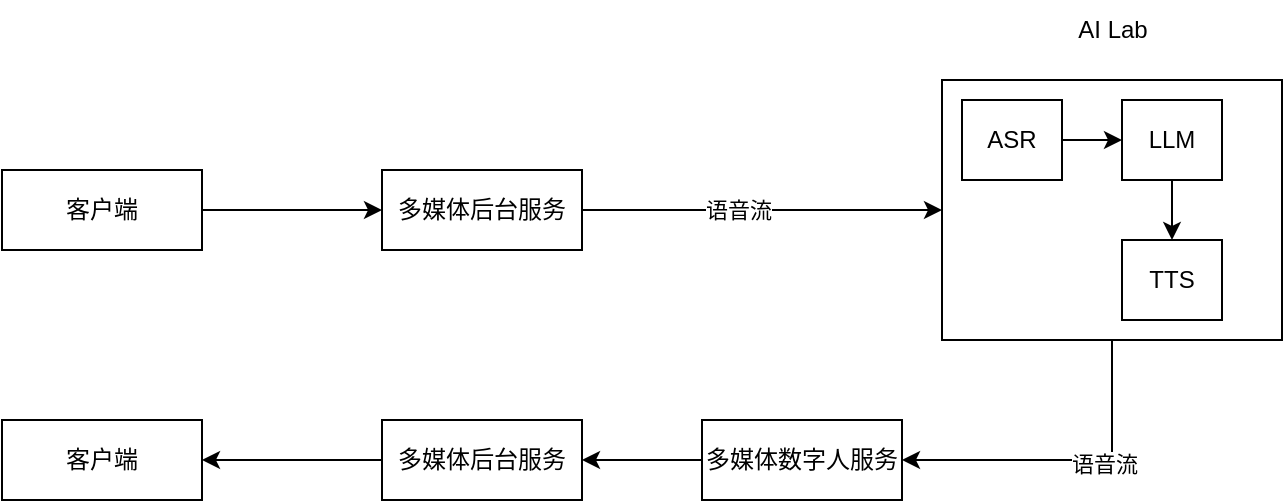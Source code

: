 <mxfile version="26.0.4">
  <diagram name="第 1 页" id="c_siNZMOSKpCSEQW-mFb">
    <mxGraphModel dx="916" dy="615" grid="1" gridSize="10" guides="1" tooltips="1" connect="1" arrows="1" fold="1" page="1" pageScale="1" pageWidth="827" pageHeight="1169" math="0" shadow="0">
      <root>
        <mxCell id="0" />
        <mxCell id="1" parent="0" />
        <mxCell id="l5cv7P-VvEzEoRlfT6sX-6" style="edgeStyle=orthogonalEdgeStyle;rounded=0;orthogonalLoop=1;jettySize=auto;html=1;entryX=0;entryY=0.5;entryDx=0;entryDy=0;" edge="1" parent="1" source="l5cv7P-VvEzEoRlfT6sX-1" target="l5cv7P-VvEzEoRlfT6sX-2">
          <mxGeometry relative="1" as="geometry" />
        </mxCell>
        <mxCell id="l5cv7P-VvEzEoRlfT6sX-1" value="客户端" style="rounded=0;whiteSpace=wrap;html=1;" vertex="1" parent="1">
          <mxGeometry x="100" y="215" width="100" height="40" as="geometry" />
        </mxCell>
        <mxCell id="l5cv7P-VvEzEoRlfT6sX-17" style="edgeStyle=orthogonalEdgeStyle;rounded=0;orthogonalLoop=1;jettySize=auto;html=1;entryX=0;entryY=0.5;entryDx=0;entryDy=0;" edge="1" parent="1" source="l5cv7P-VvEzEoRlfT6sX-2" target="l5cv7P-VvEzEoRlfT6sX-7">
          <mxGeometry relative="1" as="geometry" />
        </mxCell>
        <mxCell id="l5cv7P-VvEzEoRlfT6sX-18" value="语音流" style="edgeLabel;html=1;align=center;verticalAlign=middle;resizable=0;points=[];" vertex="1" connectable="0" parent="l5cv7P-VvEzEoRlfT6sX-17">
          <mxGeometry x="-0.141" relative="1" as="geometry">
            <mxPoint as="offset" />
          </mxGeometry>
        </mxCell>
        <mxCell id="l5cv7P-VvEzEoRlfT6sX-2" value="多媒体后台服务" style="rounded=0;whiteSpace=wrap;html=1;" vertex="1" parent="1">
          <mxGeometry x="290" y="215" width="100" height="40" as="geometry" />
        </mxCell>
        <mxCell id="l5cv7P-VvEzEoRlfT6sX-3" value="客户端" style="rounded=0;whiteSpace=wrap;html=1;" vertex="1" parent="1">
          <mxGeometry x="100" y="340" width="100" height="40" as="geometry" />
        </mxCell>
        <mxCell id="l5cv7P-VvEzEoRlfT6sX-16" value="" style="edgeStyle=orthogonalEdgeStyle;rounded=0;orthogonalLoop=1;jettySize=auto;html=1;" edge="1" parent="1" source="l5cv7P-VvEzEoRlfT6sX-4" target="l5cv7P-VvEzEoRlfT6sX-3">
          <mxGeometry relative="1" as="geometry" />
        </mxCell>
        <mxCell id="l5cv7P-VvEzEoRlfT6sX-4" value="多媒体后台服务" style="rounded=0;whiteSpace=wrap;html=1;" vertex="1" parent="1">
          <mxGeometry x="290" y="340" width="100" height="40" as="geometry" />
        </mxCell>
        <mxCell id="l5cv7P-VvEzEoRlfT6sX-15" value="" style="edgeStyle=orthogonalEdgeStyle;rounded=0;orthogonalLoop=1;jettySize=auto;html=1;" edge="1" parent="1" source="l5cv7P-VvEzEoRlfT6sX-5" target="l5cv7P-VvEzEoRlfT6sX-4">
          <mxGeometry relative="1" as="geometry" />
        </mxCell>
        <mxCell id="l5cv7P-VvEzEoRlfT6sX-5" value="多媒体数字人服务" style="rounded=0;whiteSpace=wrap;html=1;" vertex="1" parent="1">
          <mxGeometry x="450" y="340" width="100" height="40" as="geometry" />
        </mxCell>
        <mxCell id="l5cv7P-VvEzEoRlfT6sX-14" style="edgeStyle=orthogonalEdgeStyle;rounded=0;orthogonalLoop=1;jettySize=auto;html=1;exitX=0.5;exitY=1;exitDx=0;exitDy=0;entryX=1;entryY=0.5;entryDx=0;entryDy=0;" edge="1" parent="1" source="l5cv7P-VvEzEoRlfT6sX-7" target="l5cv7P-VvEzEoRlfT6sX-5">
          <mxGeometry relative="1" as="geometry" />
        </mxCell>
        <mxCell id="l5cv7P-VvEzEoRlfT6sX-19" value="语音流" style="edgeLabel;html=1;align=center;verticalAlign=middle;resizable=0;points=[];" vertex="1" connectable="0" parent="l5cv7P-VvEzEoRlfT6sX-14">
          <mxGeometry x="-0.224" y="2" relative="1" as="geometry">
            <mxPoint as="offset" />
          </mxGeometry>
        </mxCell>
        <mxCell id="l5cv7P-VvEzEoRlfT6sX-7" value="" style="rounded=0;whiteSpace=wrap;html=1;" vertex="1" parent="1">
          <mxGeometry x="570" y="170" width="170" height="130" as="geometry" />
        </mxCell>
        <mxCell id="l5cv7P-VvEzEoRlfT6sX-8" value="AI Lab" style="text;html=1;align=center;verticalAlign=middle;resizable=0;points=[];autosize=1;strokeColor=none;fillColor=none;" vertex="1" parent="1">
          <mxGeometry x="625" y="130" width="60" height="30" as="geometry" />
        </mxCell>
        <mxCell id="l5cv7P-VvEzEoRlfT6sX-12" style="edgeStyle=orthogonalEdgeStyle;rounded=0;orthogonalLoop=1;jettySize=auto;html=1;exitX=1;exitY=0.5;exitDx=0;exitDy=0;entryX=0;entryY=0.5;entryDx=0;entryDy=0;" edge="1" parent="1" source="l5cv7P-VvEzEoRlfT6sX-9" target="l5cv7P-VvEzEoRlfT6sX-10">
          <mxGeometry relative="1" as="geometry" />
        </mxCell>
        <mxCell id="l5cv7P-VvEzEoRlfT6sX-9" value="ASR" style="rounded=0;whiteSpace=wrap;html=1;" vertex="1" parent="1">
          <mxGeometry x="580" y="180" width="50" height="40" as="geometry" />
        </mxCell>
        <mxCell id="l5cv7P-VvEzEoRlfT6sX-13" style="edgeStyle=orthogonalEdgeStyle;rounded=0;orthogonalLoop=1;jettySize=auto;html=1;exitX=0.5;exitY=1;exitDx=0;exitDy=0;entryX=0.5;entryY=0;entryDx=0;entryDy=0;" edge="1" parent="1" source="l5cv7P-VvEzEoRlfT6sX-10" target="l5cv7P-VvEzEoRlfT6sX-11">
          <mxGeometry relative="1" as="geometry" />
        </mxCell>
        <mxCell id="l5cv7P-VvEzEoRlfT6sX-10" value="LLM" style="rounded=0;whiteSpace=wrap;html=1;" vertex="1" parent="1">
          <mxGeometry x="660" y="180" width="50" height="40" as="geometry" />
        </mxCell>
        <mxCell id="l5cv7P-VvEzEoRlfT6sX-11" value="TTS" style="rounded=0;whiteSpace=wrap;html=1;" vertex="1" parent="1">
          <mxGeometry x="660" y="250" width="50" height="40" as="geometry" />
        </mxCell>
      </root>
    </mxGraphModel>
  </diagram>
</mxfile>

